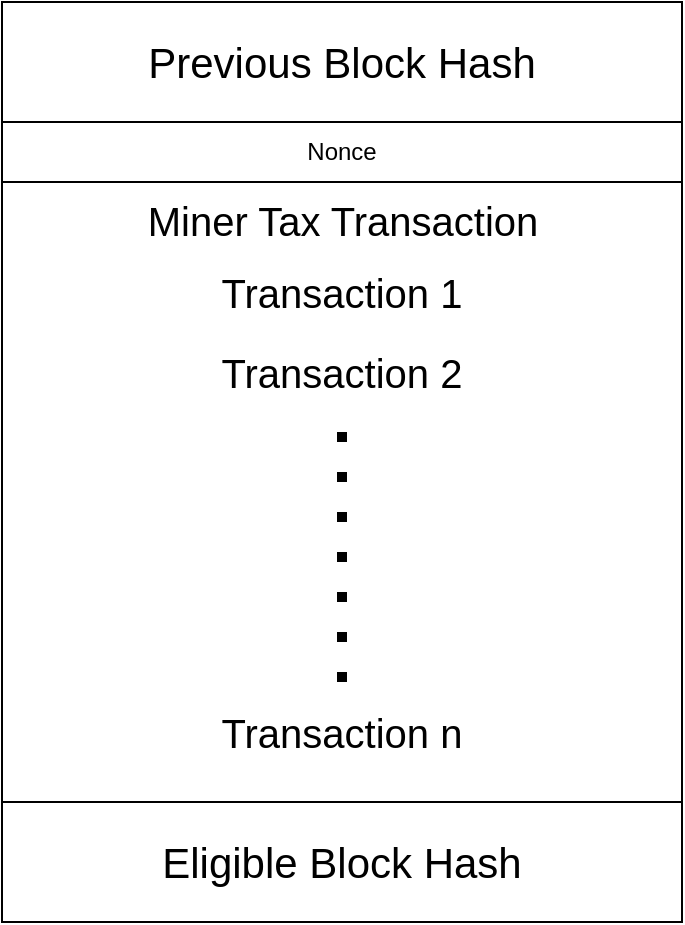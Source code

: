 <mxfile>
    <diagram id="fviBirB7tDY4xXm6blDv" name="Page-1">
        <mxGraphModel dx="1061" dy="472" grid="1" gridSize="10" guides="1" tooltips="1" connect="1" arrows="1" fold="1" page="1" pageScale="1" pageWidth="850" pageHeight="1100" math="0" shadow="0">
            <root>
                <mxCell id="0"/>
                <mxCell id="1" parent="0"/>
                <mxCell id="JLN3XP2RZJJQToGExsw7-2" value="" style="rounded=0;whiteSpace=wrap;html=1;" parent="1" vertex="1">
                    <mxGeometry x="270" y="140" width="340" height="340" as="geometry"/>
                </mxCell>
                <mxCell id="cJSFr9P1ZABAdPwPhEup-2" value="Previous Block Hash" style="rounded=0;whiteSpace=wrap;html=1;fontSize=21;" parent="1" vertex="1">
                    <mxGeometry x="270" y="80" width="340" height="60" as="geometry"/>
                </mxCell>
                <mxCell id="cJSFr9P1ZABAdPwPhEup-4" value="Eligible Block Hash" style="rounded=0;whiteSpace=wrap;html=1;fontSize=21;" parent="1" vertex="1">
                    <mxGeometry x="270" y="480" width="340" height="60" as="geometry"/>
                </mxCell>
                <mxCell id="cJSFr9P1ZABAdPwPhEup-5" value="Transaction 1" style="text;html=1;strokeColor=none;fillColor=none;align=center;verticalAlign=middle;whiteSpace=wrap;rounded=0;fontSize=20;" parent="1" vertex="1">
                    <mxGeometry x="340" y="200" width="200" height="50" as="geometry"/>
                </mxCell>
                <mxCell id="cJSFr9P1ZABAdPwPhEup-6" value="Transaction 2" style="text;html=1;strokeColor=none;fillColor=none;align=center;verticalAlign=middle;whiteSpace=wrap;rounded=0;fontSize=20;" parent="1" vertex="1">
                    <mxGeometry x="340" y="240" width="200" height="50" as="geometry"/>
                </mxCell>
                <mxCell id="cJSFr9P1ZABAdPwPhEup-7" value="Transaction n" style="text;html=1;strokeColor=none;fillColor=none;align=center;verticalAlign=middle;whiteSpace=wrap;rounded=0;fontSize=20;" parent="1" vertex="1">
                    <mxGeometry x="340" y="420" width="200" height="50" as="geometry"/>
                </mxCell>
                <mxCell id="cJSFr9P1ZABAdPwPhEup-9" value="" style="endArrow=none;dashed=1;html=1;dashPattern=1 3;strokeWidth=5;rounded=0;fontSize=20;entryX=0.5;entryY=1;entryDx=0;entryDy=0;exitX=0.5;exitY=0;exitDx=0;exitDy=0;jumpSize=17;jumpStyle=none;endSize=6;" parent="1" source="cJSFr9P1ZABAdPwPhEup-7" target="cJSFr9P1ZABAdPwPhEup-6" edge="1">
                    <mxGeometry width="50" height="50" relative="1" as="geometry">
                        <mxPoint x="400" y="440" as="sourcePoint"/>
                        <mxPoint x="450" y="390" as="targetPoint"/>
                    </mxGeometry>
                </mxCell>
                <mxCell id="JLN3XP2RZJJQToGExsw7-1" value="Nonce" style="rounded=0;whiteSpace=wrap;html=1;" parent="1" vertex="1">
                    <mxGeometry x="270" y="140" width="340" height="30" as="geometry"/>
                </mxCell>
                <mxCell id="9" value="Miner Tax Transaction" style="text;html=1;strokeColor=none;fillColor=none;align=center;verticalAlign=middle;whiteSpace=wrap;rounded=0;fontSize=20;" vertex="1" parent="1">
                    <mxGeometry x="317.5" y="171" width="245" height="35" as="geometry"/>
                </mxCell>
            </root>
        </mxGraphModel>
    </diagram>
</mxfile>